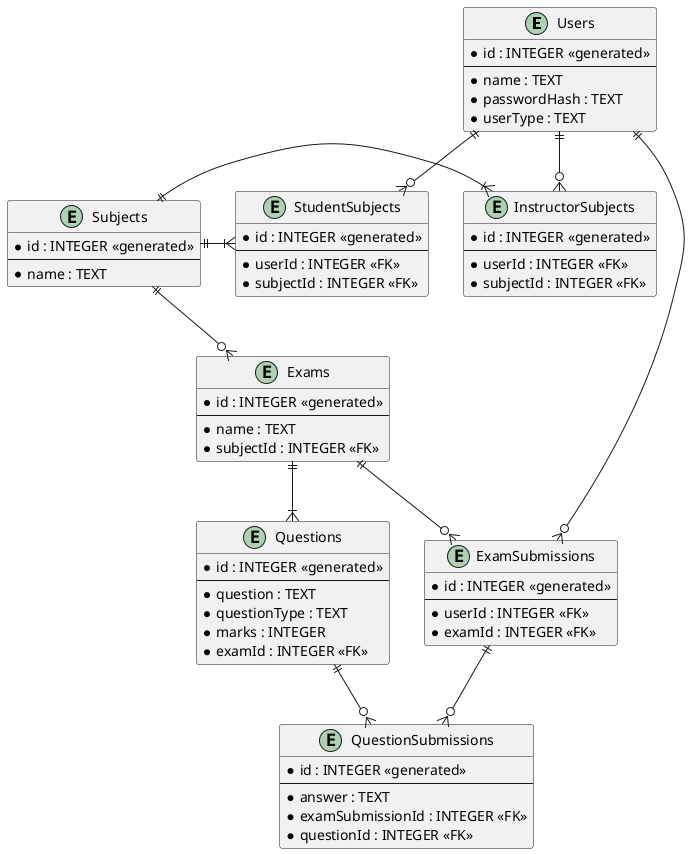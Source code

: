 @startuml ER Diagram

entity Users {
    * id : INTEGER <<generated>>
    --
    * name : TEXT
    * passwordHash : TEXT
    * userType : TEXT
}

entity Subjects {
    * id : INTEGER <<generated>>
    --
    * name : TEXT
}

entity Exams {
    * id : INTEGER <<generated>>
    --
    * name : TEXT
    * subjectId : INTEGER <<FK>>
}

entity Questions {
    * id : INTEGER <<generated>>
    --
    * question : TEXT
    * questionType : TEXT
    * marks : INTEGER
    * examId : INTEGER <<FK>>
}

entity ExamSubmissions {
    * id : INTEGER <<generated>>
    --
    * userId : INTEGER <<FK>>
    * examId : INTEGER <<FK>>
}

entity QuestionSubmissions {
    * id : INTEGER <<generated>>
    --
    * answer : TEXT
    * examSubmissionId : INTEGER <<FK>>
    * questionId : INTEGER <<FK>>
}

entity InstructorSubjects {
    * id : INTEGER <<generated>>
    --
    * userId : INTEGER <<FK>>
    * subjectId : INTEGER <<FK>>
}

entity StudentSubjects {
    * id : INTEGER <<generated>>
    --
    * userId : INTEGER <<FK>>
    * subjectId : INTEGER <<FK>>
}

Subjects ||--o{ Exams
Exams ||--|{ Questions
Users ||--o{ ExamSubmissions
Exams ||--o{ ExamSubmissions
ExamSubmissions ||--o{ QuestionSubmissions
Questions ||--o{ QuestionSubmissions

Users ||--o{ InstructorSubjects
Users ||--o{ StudentSubjects

Subjects ||-|{ InstructorSubjects
Subjects ||-|{ StudentSubjects

@enduml
